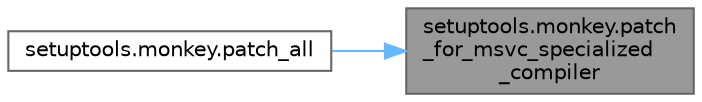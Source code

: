 digraph "setuptools.monkey.patch_for_msvc_specialized_compiler"
{
 // LATEX_PDF_SIZE
  bgcolor="transparent";
  edge [fontname=Helvetica,fontsize=10,labelfontname=Helvetica,labelfontsize=10];
  node [fontname=Helvetica,fontsize=10,shape=box,height=0.2,width=0.4];
  rankdir="RL";
  Node1 [id="Node000001",label="setuptools.monkey.patch\l_for_msvc_specialized\l_compiler",height=0.2,width=0.4,color="gray40", fillcolor="grey60", style="filled", fontcolor="black",tooltip=" "];
  Node1 -> Node2 [id="edge1_Node000001_Node000002",dir="back",color="steelblue1",style="solid",tooltip=" "];
  Node2 [id="Node000002",label="setuptools.monkey.patch_all",height=0.2,width=0.4,color="grey40", fillcolor="white", style="filled",URL="$namespacesetuptools_1_1monkey.html#af3ddd650b2d211ab486940c8ab78fd86",tooltip=" "];
}
